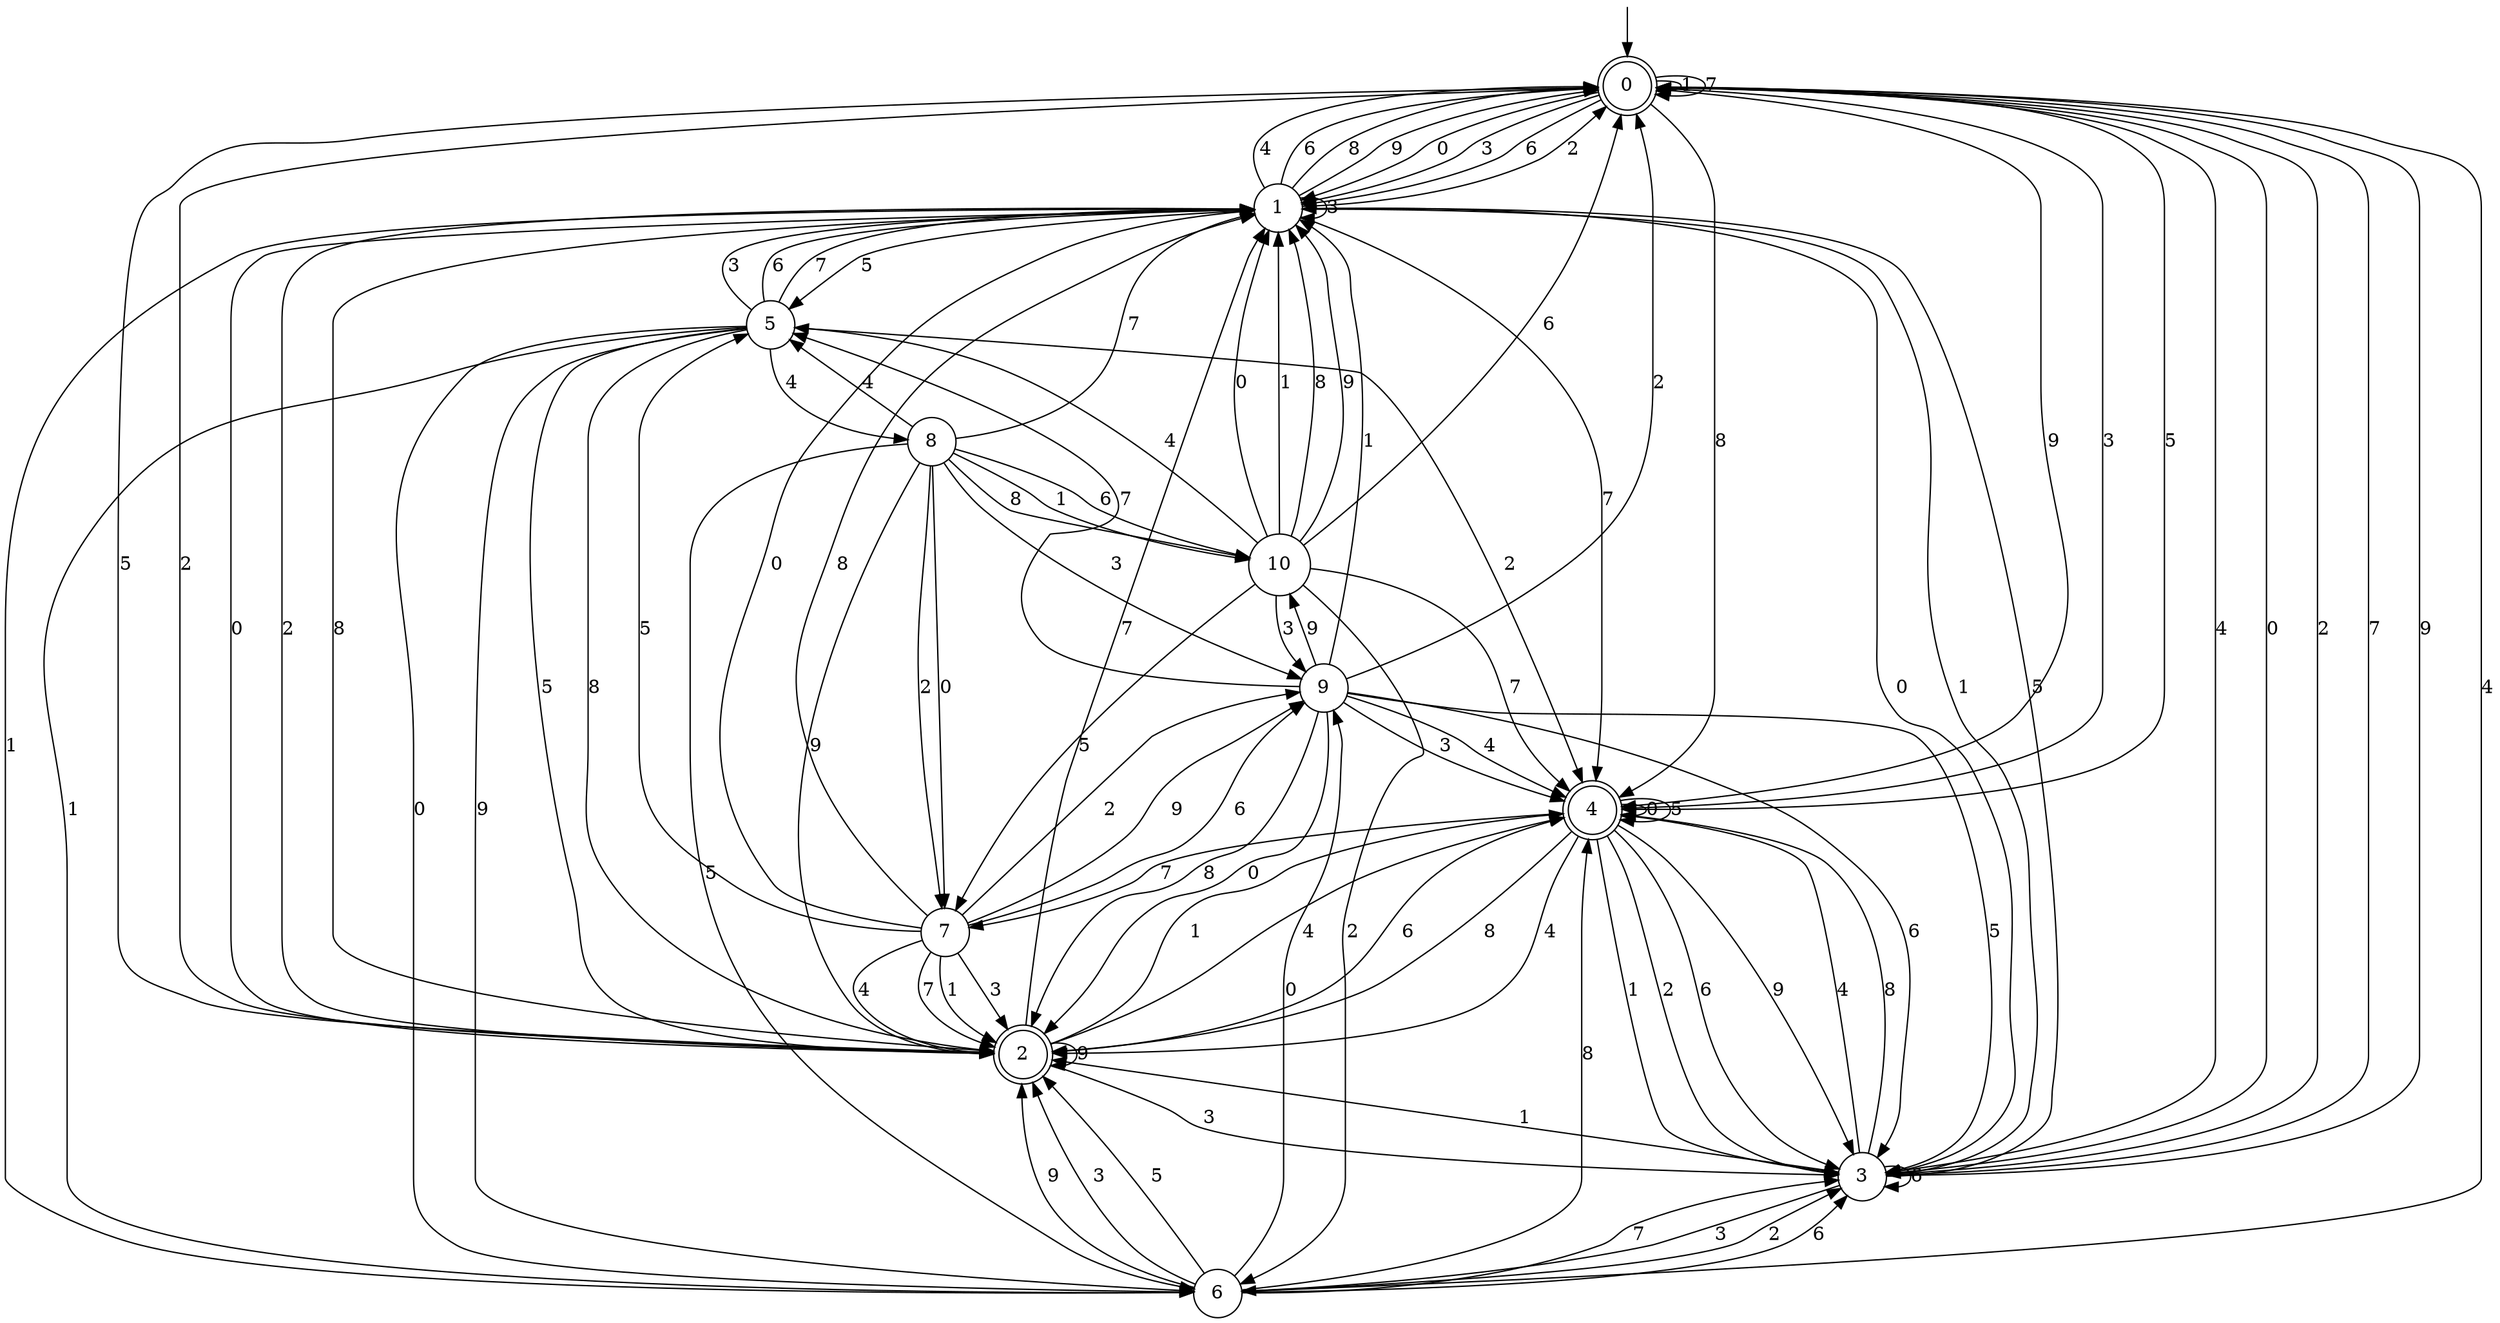 digraph g {

	s0 [shape="doublecircle" label="0"];
	s1 [shape="circle" label="1"];
	s2 [shape="doublecircle" label="2"];
	s3 [shape="circle" label="3"];
	s4 [shape="doublecircle" label="4"];
	s5 [shape="circle" label="5"];
	s6 [shape="circle" label="6"];
	s7 [shape="circle" label="7"];
	s8 [shape="circle" label="8"];
	s9 [shape="circle" label="9"];
	s10 [shape="circle" label="10"];
	s0 -> s1 [label="0"];
	s0 -> s0 [label="1"];
	s0 -> s2 [label="2"];
	s0 -> s1 [label="3"];
	s0 -> s3 [label="4"];
	s0 -> s4 [label="5"];
	s0 -> s1 [label="6"];
	s0 -> s0 [label="7"];
	s0 -> s4 [label="8"];
	s0 -> s4 [label="9"];
	s1 -> s3 [label="0"];
	s1 -> s3 [label="1"];
	s1 -> s0 [label="2"];
	s1 -> s1 [label="3"];
	s1 -> s0 [label="4"];
	s1 -> s5 [label="5"];
	s1 -> s0 [label="6"];
	s1 -> s4 [label="7"];
	s1 -> s0 [label="8"];
	s1 -> s0 [label="9"];
	s2 -> s1 [label="0"];
	s2 -> s4 [label="1"];
	s2 -> s1 [label="2"];
	s2 -> s3 [label="3"];
	s2 -> s4 [label="4"];
	s2 -> s0 [label="5"];
	s2 -> s4 [label="6"];
	s2 -> s1 [label="7"];
	s2 -> s1 [label="8"];
	s2 -> s2 [label="9"];
	s3 -> s0 [label="0"];
	s3 -> s2 [label="1"];
	s3 -> s0 [label="2"];
	s3 -> s6 [label="3"];
	s3 -> s4 [label="4"];
	s3 -> s1 [label="5"];
	s3 -> s3 [label="6"];
	s3 -> s0 [label="7"];
	s3 -> s4 [label="8"];
	s3 -> s0 [label="9"];
	s4 -> s4 [label="0"];
	s4 -> s3 [label="1"];
	s4 -> s3 [label="2"];
	s4 -> s0 [label="3"];
	s4 -> s2 [label="4"];
	s4 -> s4 [label="5"];
	s4 -> s3 [label="6"];
	s4 -> s7 [label="7"];
	s4 -> s2 [label="8"];
	s4 -> s3 [label="9"];
	s5 -> s6 [label="0"];
	s5 -> s6 [label="1"];
	s5 -> s4 [label="2"];
	s5 -> s1 [label="3"];
	s5 -> s8 [label="4"];
	s5 -> s2 [label="5"];
	s5 -> s1 [label="6"];
	s5 -> s1 [label="7"];
	s5 -> s2 [label="8"];
	s5 -> s6 [label="9"];
	s6 -> s9 [label="0"];
	s6 -> s1 [label="1"];
	s6 -> s3 [label="2"];
	s6 -> s2 [label="3"];
	s6 -> s0 [label="4"];
	s6 -> s2 [label="5"];
	s6 -> s3 [label="6"];
	s6 -> s3 [label="7"];
	s6 -> s4 [label="8"];
	s6 -> s2 [label="9"];
	s7 -> s1 [label="0"];
	s7 -> s2 [label="1"];
	s7 -> s9 [label="2"];
	s7 -> s2 [label="3"];
	s7 -> s2 [label="4"];
	s7 -> s5 [label="5"];
	s7 -> s9 [label="6"];
	s7 -> s2 [label="7"];
	s7 -> s1 [label="8"];
	s7 -> s9 [label="9"];
	s8 -> s7 [label="0"];
	s8 -> s10 [label="1"];
	s8 -> s7 [label="2"];
	s8 -> s9 [label="3"];
	s8 -> s5 [label="4"];
	s8 -> s6 [label="5"];
	s8 -> s10 [label="6"];
	s8 -> s1 [label="7"];
	s8 -> s10 [label="8"];
	s8 -> s2 [label="9"];
	s9 -> s2 [label="0"];
	s9 -> s1 [label="1"];
	s9 -> s0 [label="2"];
	s9 -> s4 [label="3"];
	s9 -> s4 [label="4"];
	s9 -> s3 [label="5"];
	s9 -> s3 [label="6"];
	s9 -> s5 [label="7"];
	s9 -> s2 [label="8"];
	s9 -> s10 [label="9"];
	s10 -> s1 [label="0"];
	s10 -> s1 [label="1"];
	s10 -> s6 [label="2"];
	s10 -> s9 [label="3"];
	s10 -> s5 [label="4"];
	s10 -> s7 [label="5"];
	s10 -> s0 [label="6"];
	s10 -> s4 [label="7"];
	s10 -> s1 [label="8"];
	s10 -> s1 [label="9"];

__start0 [label="" shape="none" width="0" height="0"];
__start0 -> s0;

}

